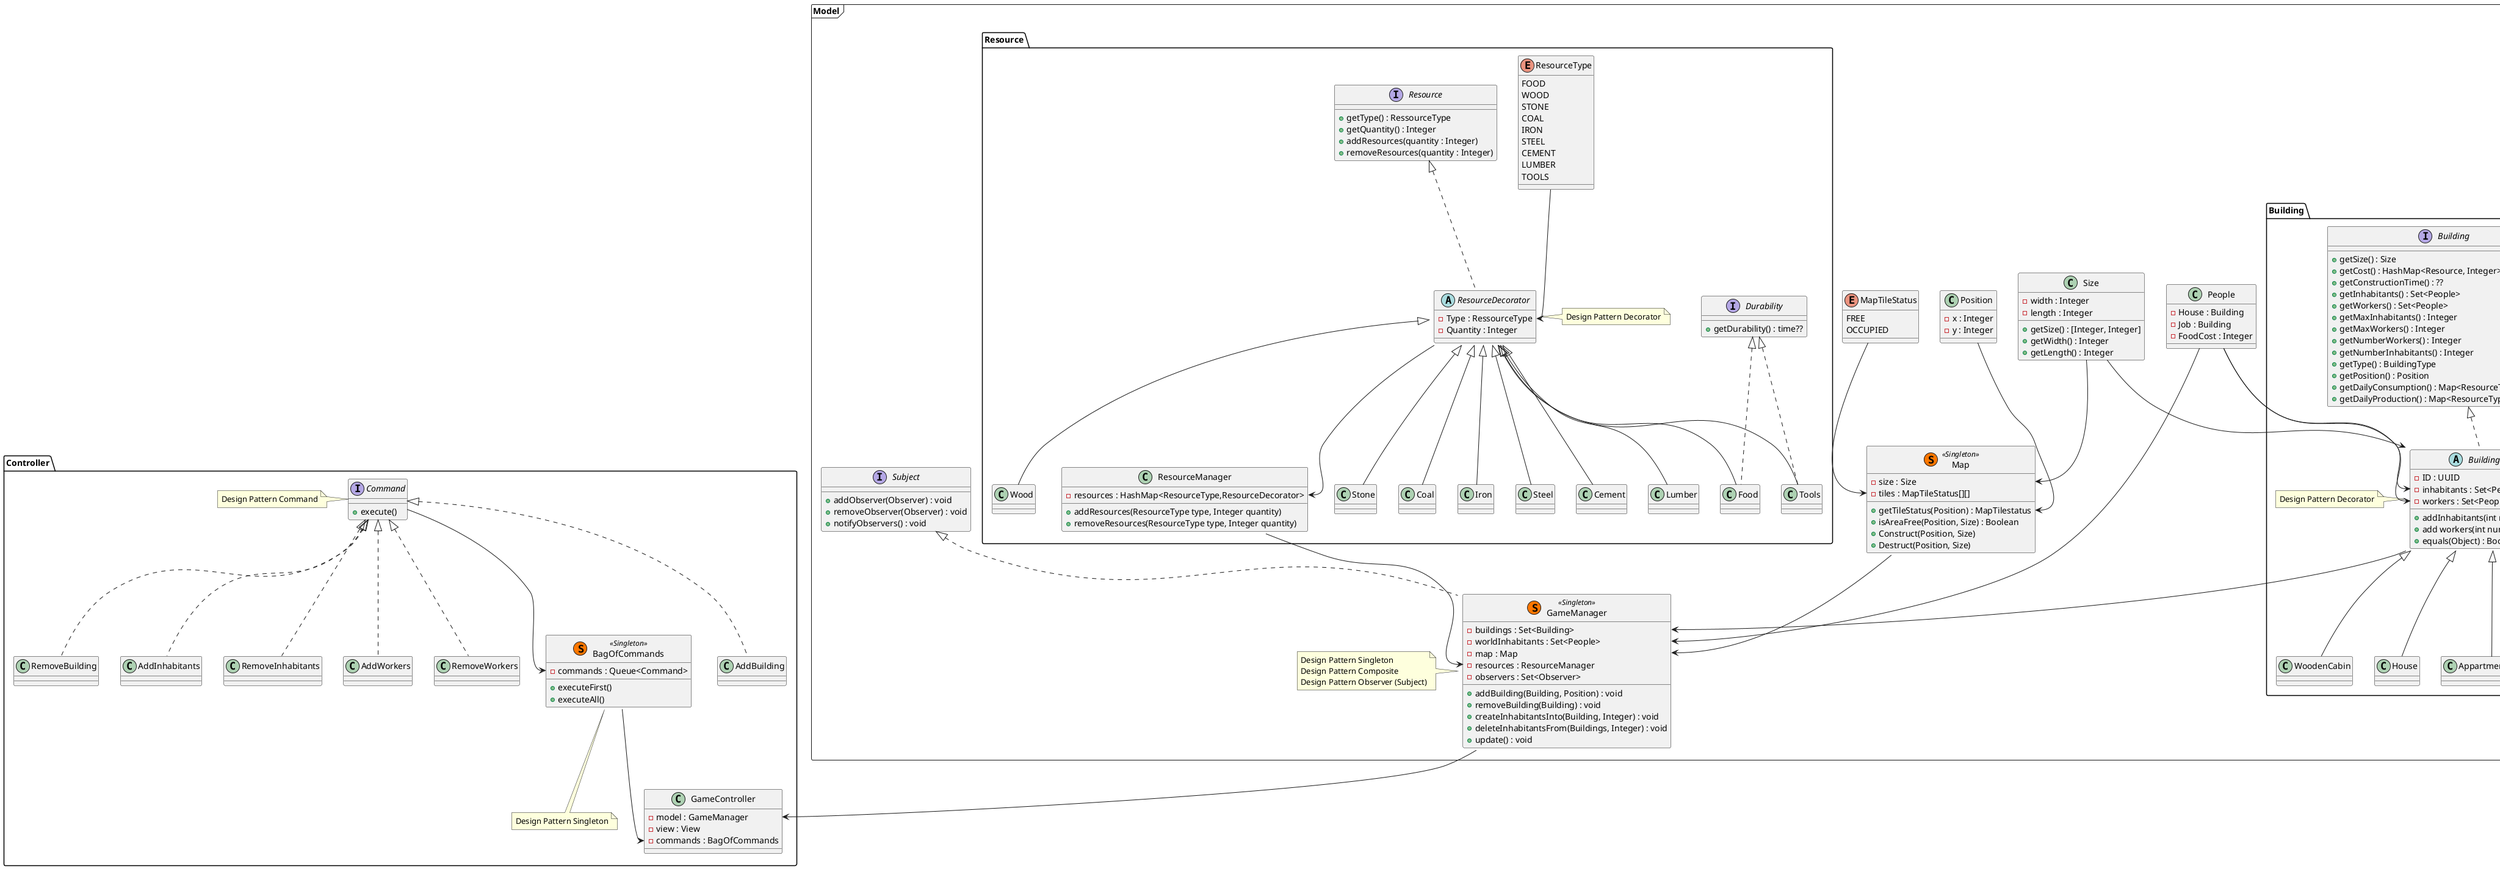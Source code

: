 @startuml

package "Model" <<Frame>> {

    package "Building"{
    interface Building {
        + getSize() : Size
        + getCost() : HashMap<Resource, Integer>
        + getConstructionTime() : ??
        + getInhabitants() : Set<People>
        + getWorkers() : Set<People>
        + getMaxInhabitants() : Integer
        + getMaxWorkers() : Integer
        + getNumberWorkers() : Integer
        + getNumberInhabitants() : Integer
        + getType() : BuildingType
        + getPosition() : Position
        + getDailyConsumption() : Map<ResourceType, Integer>
        + getDailyProduction() : Map<ResourceType, Integer> 
    }
    abstract class BuildingDecorator implements Building{
        - ID : UUID
        - inhabitants : Set<People>
        - workers : Set<People>
        + addInhabitants(int number) : boolean
        + add workers(int number) : boolean
        + equals(Object) : Boolean
    }
    note left of BuildingDecorator
        Design Pattern Decorator
    end note

    class BuildingBuilder{
        + createBuilding(BuildingType) : Building
    }

    class WoodenCabin extends BuildingDecorator{

    }
    class House extends BuildingDecorator{
        
    }
    class AppartmentBuilding extends BuildingDecorator{
        
    }
    class Farm extends BuildingDecorator{
        
    }
    class Quarry extends BuildingDecorator{
        
    }
    class LumberMill extends BuildingDecorator{
        
    }
    class CementPlant extends BuildingDecorator{
        
    }
    class SteelMill extends BuildingDecorator{
        
    }
    class ToolFactory extends BuildingDecorator{
        
    }
    enum BuildingType{
        WOODENCABIN
        HOUSE
        APPARTMENTBUILDING
        FARM
        QUARRY
        LUMBERMILL
        CEMENTPLANT
        STEELMILL
        TOOLFACTORY
    }
    }
    

    class People{
        - House : Building
        - Job : Building
        - FoodCost : Integer
    }
    class Map <<(S,#FF7700)Singleton>>{
        - size : Size
        - tiles : MapTileStatus[][]
        + getTileStatus(Position) : MapTilestatus
        + isAreaFree(Position, Size) : Boolean
        + Construct(Position, Size)
        + Destruct(Position, Size)
    }

    enum MapTileStatus {
        FREE
        OCCUPIED
    }

    package "Resource"{
    interface Resource {
        + getType() : RessourceType
        + getQuantity() : Integer
        + addResources(quantity : Integer)
        + removeResources(quantity : Integer)

    }
    abstract class ResourceDecorator implements Resource{
        - Type : RessourceType
        - Quantity : Integer
    }
    note right of ResourceDecorator
        Design Pattern Decorator
    end note

    interface Durability{
        + getDurability() : time??
    }
    class Food extends ResourceDecorator implements Durability{

    }
    class Wood extends ResourceDecorator{

    }
    class Stone extends ResourceDecorator{

    }
    class Coal extends ResourceDecorator{

    }
    class Iron extends ResourceDecorator{

    }
    class Steel extends ResourceDecorator{

    }
    class Cement extends ResourceDecorator{

    }
    class Lumber extends ResourceDecorator{

    }
    class Tools extends ResourceDecorator implements Durability{

    }
    enum ResourceType{
        FOOD
        WOOD
        STONE
        COAL
        IRON
        STEEL
        CEMENT
        LUMBER
        TOOLS
    }

    class ResourceManager{
        - resources : HashMap<ResourceType,ResourceDecorator>
        + addResources(ResourceType type, Integer quantity)
        + removeResources(ResourceType type, Integer quantity)
    }
}

    class GameManager <<(S,#FF7700)Singleton>> implements Subject{
        - buildings : Set<Building>
        - worldInhabitants : Set<People>
        - map : Map
        - resources : ResourceManager
        - observers : Set<Observer>
        + addBuilding(Building, Position) : void
        + removeBuilding(Building) : void
        + createInhabitantsInto(Building, Integer) : void
        + deleteInhabitantsFrom(Buildings, Integer) : void
        + update() : void
    }
    note left of GameManager
        Design Pattern Singleton
        Design Pattern Composite
        Design Pattern Observer (Subject)
    end note

    class Size{
        - width : Integer
        - length : Integer
        + getSize() : [Integer, Integer]
        + getWidth() : Integer
        + getLength() : Integer
    }

    interface Subject{
        + addObserver(Observer) : void
        + removeObserver(Observer) : void
        + notifyObservers() : void
    }
    class Position{
        - x : Integer
        - y : Integer
    }


}

package "Exception" <<Frame>>{
    exception NotEnoughSpace{}
    exception TooManyInhabitants{}
    exception NotEnoughResources{}
}

package "View" {
    interface Observer{
        + update()
    }
    note left of Observer
        Design Pattern Observer
    end note
    class View implements Observer{}
}

package "Controller" {
    interface Command{
        + execute()
    }
    note left of Command
        Design Pattern Command
    end note

    class AddBuilding implements Command{}
    class RemoveBuilding implements Command{}
    class AddInhabitants implements Command{}
    class RemoveInhabitants implements Command{}
    class AddWorkers implements Command{}
    class RemoveWorkers implements Command{}

    class GameController{
        - model : GameManager
        - view : View
        - commands : BagOfCommands
    }
    class BagOfCommands  <<(S,#FF7700)Singleton>>{
        - commands : Queue<Command>
        + executeFirst()
        + executeAll()
    }
    note bottom of BagOfCommands
        Design Pattern Singleton
    end note
}


    ResourceType -->ResourceDecorator::Type
    BuildingType -->BuildingDecorator::Type
    Map --> GameManager::Map
    Size --> BuildingDecorator::size
    Size --> Map::size
    People --> GameManager::worldInhabitants
    People --> BuildingDecorator::inhabitants
    People --> BuildingDecorator::workers
    BuildingDecorator --> GameManager::buildings
    ResourceManager --> GameManager::resources
    MapTileStatus --> Map::tiles
    ResourceDecorator --> ResourceManager::resources
    BagOfCommands --> GameController::commands
    GameManager --> GameController::model
    Position --> Map::getTileStatus
    Command --> BagOfCommands::commands
@enduml
